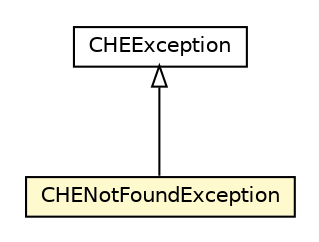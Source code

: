 #!/usr/local/bin/dot
#
# Class diagram 
# Generated by UMLGraph version R5_6-24-gf6e263 (http://www.umlgraph.org/)
#

digraph G {
	edge [fontname="Helvetica",fontsize=10,labelfontname="Helvetica",labelfontsize=10];
	node [fontname="Helvetica",fontsize=10,shape=plaintext];
	nodesep=0.25;
	ranksep=0.5;
	// org.universAAL.context.prof.serv.SCaller.CHEException
	c6546 [label=<<table title="org.universAAL.context.prof.serv.SCaller.CHEException" border="0" cellborder="1" cellspacing="0" cellpadding="2" port="p" href="./SCaller.CHEException.html">
		<tr><td><table border="0" cellspacing="0" cellpadding="1">
<tr><td align="center" balign="center"> CHEException </td></tr>
		</table></td></tr>
		</table>>, URL="./SCaller.CHEException.html", fontname="Helvetica", fontcolor="black", fontsize=10.0];
	// org.universAAL.context.prof.serv.SCaller.CHENotFoundException
	c6547 [label=<<table title="org.universAAL.context.prof.serv.SCaller.CHENotFoundException" border="0" cellborder="1" cellspacing="0" cellpadding="2" port="p" bgcolor="lemonChiffon" href="./SCaller.CHENotFoundException.html">
		<tr><td><table border="0" cellspacing="0" cellpadding="1">
<tr><td align="center" balign="center"> CHENotFoundException </td></tr>
		</table></td></tr>
		</table>>, URL="./SCaller.CHENotFoundException.html", fontname="Helvetica", fontcolor="black", fontsize=10.0];
	//org.universAAL.context.prof.serv.SCaller.CHENotFoundException extends org.universAAL.context.prof.serv.SCaller.CHEException
	c6546:p -> c6547:p [dir=back,arrowtail=empty];
}

